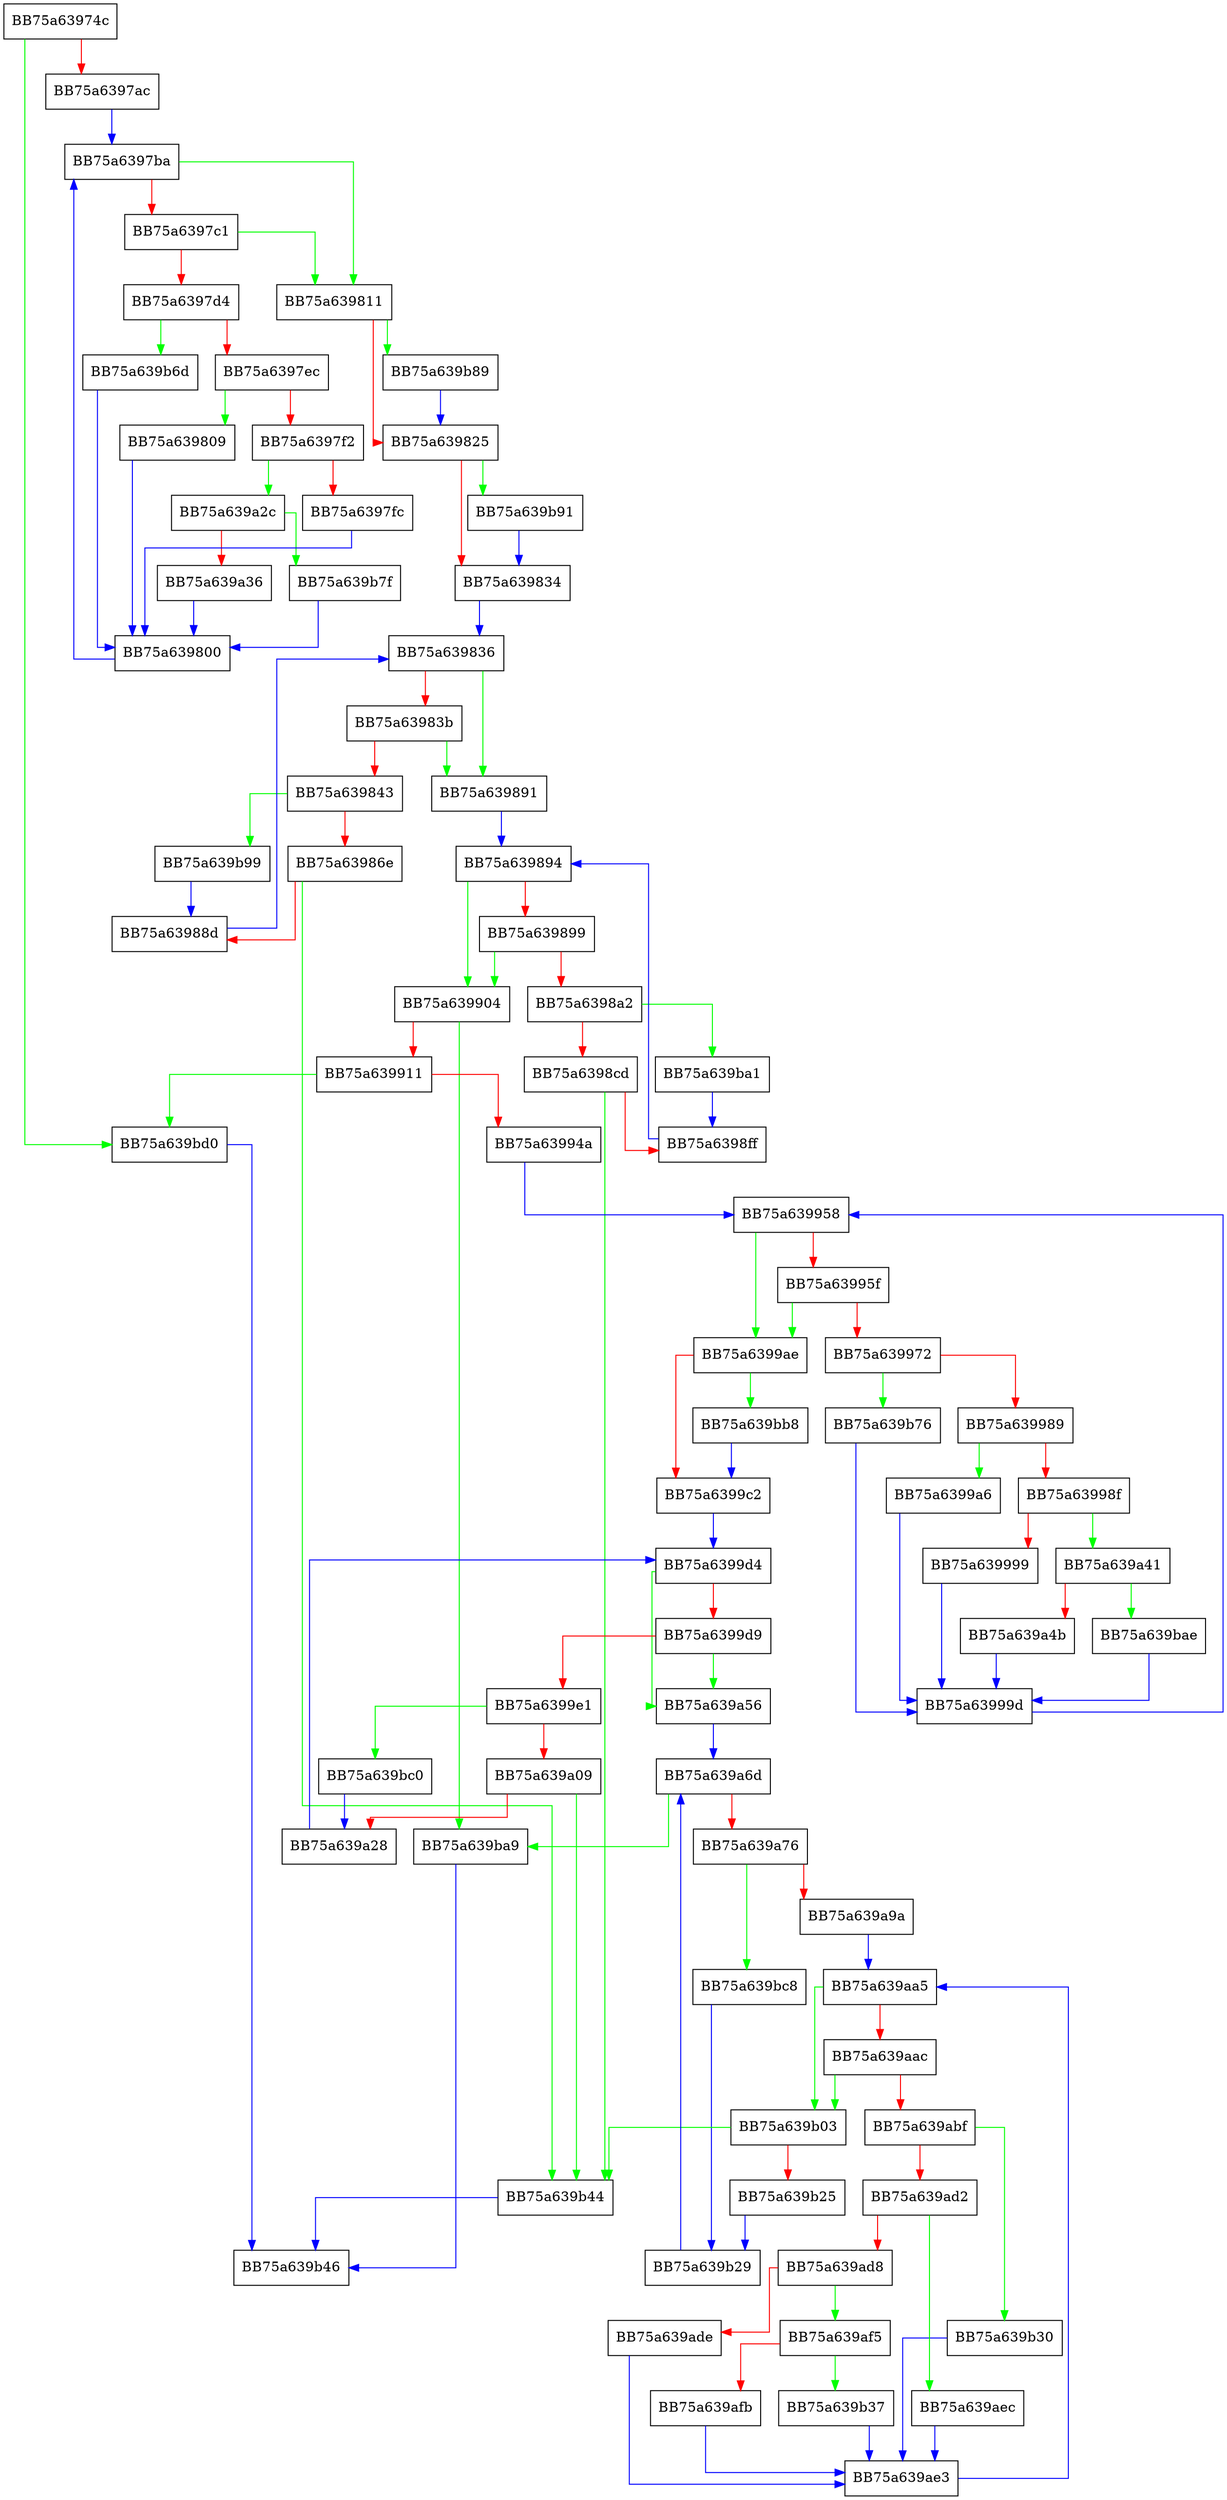 digraph ProcessObject {
  node [shape="box"];
  graph [splines=ortho];
  BB75a63974c -> BB75a639bd0 [color="green"];
  BB75a63974c -> BB75a6397ac [color="red"];
  BB75a6397ac -> BB75a6397ba [color="blue"];
  BB75a6397ba -> BB75a639811 [color="green"];
  BB75a6397ba -> BB75a6397c1 [color="red"];
  BB75a6397c1 -> BB75a639811 [color="green"];
  BB75a6397c1 -> BB75a6397d4 [color="red"];
  BB75a6397d4 -> BB75a639b6d [color="green"];
  BB75a6397d4 -> BB75a6397ec [color="red"];
  BB75a6397ec -> BB75a639809 [color="green"];
  BB75a6397ec -> BB75a6397f2 [color="red"];
  BB75a6397f2 -> BB75a639a2c [color="green"];
  BB75a6397f2 -> BB75a6397fc [color="red"];
  BB75a6397fc -> BB75a639800 [color="blue"];
  BB75a639800 -> BB75a6397ba [color="blue"];
  BB75a639809 -> BB75a639800 [color="blue"];
  BB75a639811 -> BB75a639b89 [color="green"];
  BB75a639811 -> BB75a639825 [color="red"];
  BB75a639825 -> BB75a639b91 [color="green"];
  BB75a639825 -> BB75a639834 [color="red"];
  BB75a639834 -> BB75a639836 [color="blue"];
  BB75a639836 -> BB75a639891 [color="green"];
  BB75a639836 -> BB75a63983b [color="red"];
  BB75a63983b -> BB75a639891 [color="green"];
  BB75a63983b -> BB75a639843 [color="red"];
  BB75a639843 -> BB75a639b99 [color="green"];
  BB75a639843 -> BB75a63986e [color="red"];
  BB75a63986e -> BB75a639b44 [color="green"];
  BB75a63986e -> BB75a63988d [color="red"];
  BB75a63988d -> BB75a639836 [color="blue"];
  BB75a639891 -> BB75a639894 [color="blue"];
  BB75a639894 -> BB75a639904 [color="green"];
  BB75a639894 -> BB75a639899 [color="red"];
  BB75a639899 -> BB75a639904 [color="green"];
  BB75a639899 -> BB75a6398a2 [color="red"];
  BB75a6398a2 -> BB75a639ba1 [color="green"];
  BB75a6398a2 -> BB75a6398cd [color="red"];
  BB75a6398cd -> BB75a639b44 [color="green"];
  BB75a6398cd -> BB75a6398ff [color="red"];
  BB75a6398ff -> BB75a639894 [color="blue"];
  BB75a639904 -> BB75a639ba9 [color="green"];
  BB75a639904 -> BB75a639911 [color="red"];
  BB75a639911 -> BB75a639bd0 [color="green"];
  BB75a639911 -> BB75a63994a [color="red"];
  BB75a63994a -> BB75a639958 [color="blue"];
  BB75a639958 -> BB75a6399ae [color="green"];
  BB75a639958 -> BB75a63995f [color="red"];
  BB75a63995f -> BB75a6399ae [color="green"];
  BB75a63995f -> BB75a639972 [color="red"];
  BB75a639972 -> BB75a639b76 [color="green"];
  BB75a639972 -> BB75a639989 [color="red"];
  BB75a639989 -> BB75a6399a6 [color="green"];
  BB75a639989 -> BB75a63998f [color="red"];
  BB75a63998f -> BB75a639a41 [color="green"];
  BB75a63998f -> BB75a639999 [color="red"];
  BB75a639999 -> BB75a63999d [color="blue"];
  BB75a63999d -> BB75a639958 [color="blue"];
  BB75a6399a6 -> BB75a63999d [color="blue"];
  BB75a6399ae -> BB75a639bb8 [color="green"];
  BB75a6399ae -> BB75a6399c2 [color="red"];
  BB75a6399c2 -> BB75a6399d4 [color="blue"];
  BB75a6399d4 -> BB75a639a56 [color="green"];
  BB75a6399d4 -> BB75a6399d9 [color="red"];
  BB75a6399d9 -> BB75a639a56 [color="green"];
  BB75a6399d9 -> BB75a6399e1 [color="red"];
  BB75a6399e1 -> BB75a639bc0 [color="green"];
  BB75a6399e1 -> BB75a639a09 [color="red"];
  BB75a639a09 -> BB75a639b44 [color="green"];
  BB75a639a09 -> BB75a639a28 [color="red"];
  BB75a639a28 -> BB75a6399d4 [color="blue"];
  BB75a639a2c -> BB75a639b7f [color="green"];
  BB75a639a2c -> BB75a639a36 [color="red"];
  BB75a639a36 -> BB75a639800 [color="blue"];
  BB75a639a41 -> BB75a639bae [color="green"];
  BB75a639a41 -> BB75a639a4b [color="red"];
  BB75a639a4b -> BB75a63999d [color="blue"];
  BB75a639a56 -> BB75a639a6d [color="blue"];
  BB75a639a6d -> BB75a639ba9 [color="green"];
  BB75a639a6d -> BB75a639a76 [color="red"];
  BB75a639a76 -> BB75a639bc8 [color="green"];
  BB75a639a76 -> BB75a639a9a [color="red"];
  BB75a639a9a -> BB75a639aa5 [color="blue"];
  BB75a639aa5 -> BB75a639b03 [color="green"];
  BB75a639aa5 -> BB75a639aac [color="red"];
  BB75a639aac -> BB75a639b03 [color="green"];
  BB75a639aac -> BB75a639abf [color="red"];
  BB75a639abf -> BB75a639b30 [color="green"];
  BB75a639abf -> BB75a639ad2 [color="red"];
  BB75a639ad2 -> BB75a639aec [color="green"];
  BB75a639ad2 -> BB75a639ad8 [color="red"];
  BB75a639ad8 -> BB75a639af5 [color="green"];
  BB75a639ad8 -> BB75a639ade [color="red"];
  BB75a639ade -> BB75a639ae3 [color="blue"];
  BB75a639ae3 -> BB75a639aa5 [color="blue"];
  BB75a639aec -> BB75a639ae3 [color="blue"];
  BB75a639af5 -> BB75a639b37 [color="green"];
  BB75a639af5 -> BB75a639afb [color="red"];
  BB75a639afb -> BB75a639ae3 [color="blue"];
  BB75a639b03 -> BB75a639b44 [color="green"];
  BB75a639b03 -> BB75a639b25 [color="red"];
  BB75a639b25 -> BB75a639b29 [color="blue"];
  BB75a639b29 -> BB75a639a6d [color="blue"];
  BB75a639b30 -> BB75a639ae3 [color="blue"];
  BB75a639b37 -> BB75a639ae3 [color="blue"];
  BB75a639b44 -> BB75a639b46 [color="blue"];
  BB75a639b6d -> BB75a639800 [color="blue"];
  BB75a639b76 -> BB75a63999d [color="blue"];
  BB75a639b7f -> BB75a639800 [color="blue"];
  BB75a639b89 -> BB75a639825 [color="blue"];
  BB75a639b91 -> BB75a639834 [color="blue"];
  BB75a639b99 -> BB75a63988d [color="blue"];
  BB75a639ba1 -> BB75a6398ff [color="blue"];
  BB75a639ba9 -> BB75a639b46 [color="blue"];
  BB75a639bae -> BB75a63999d [color="blue"];
  BB75a639bb8 -> BB75a6399c2 [color="blue"];
  BB75a639bc0 -> BB75a639a28 [color="blue"];
  BB75a639bc8 -> BB75a639b29 [color="blue"];
  BB75a639bd0 -> BB75a639b46 [color="blue"];
}